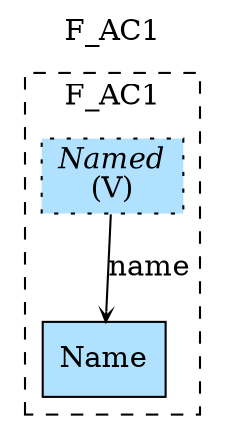 digraph {graph[label=F_AC1,labelloc=tl,labelfontsize=12];
subgraph cluster_F_AC1{style=dashed;label=F_AC1;
"Named"[shape=record,fillcolor=lightskyblue1,style ="filled,dotted",label=<{<I>Named</I><br/>(V)}>];
"Name"[shape=record,fillcolor=lightskyblue1,style = filled,label="Name"];

"Named"->"Name"[label="name",arrowhead=vee,headlabel="",arrowsize=.5];

}
}
